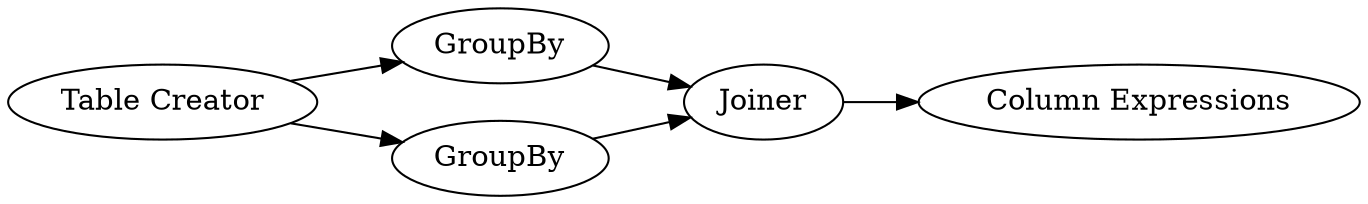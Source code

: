 digraph {
	1 -> 3
	4 -> 5
	3 -> 4
	1 -> 2
	2 -> 4
	5 [label="Column Expressions"]
	1 [label="Table Creator"]
	4 [label=Joiner]
	3 [label=GroupBy]
	2 [label=GroupBy]
	rankdir=LR
}

